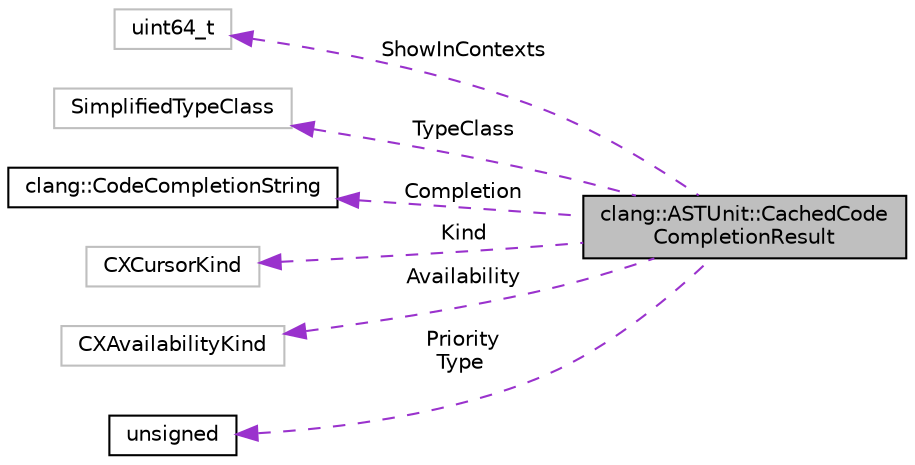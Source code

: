digraph "clang::ASTUnit::CachedCodeCompletionResult"
{
 // LATEX_PDF_SIZE
  bgcolor="transparent";
  edge [fontname="Helvetica",fontsize="10",labelfontname="Helvetica",labelfontsize="10"];
  node [fontname="Helvetica",fontsize="10",shape=record];
  rankdir="LR";
  Node1 [label="clang::ASTUnit::CachedCode\lCompletionResult",height=0.2,width=0.4,color="black", fillcolor="grey75", style="filled", fontcolor="black",tooltip="A cached code-completion result, which may be introduced in one of many different contexts."];
  Node2 -> Node1 [dir="back",color="darkorchid3",fontsize="10",style="dashed",label=" ShowInContexts" ,fontname="Helvetica"];
  Node2 [label="uint64_t",height=0.2,width=0.4,color="grey75",tooltip=" "];
  Node3 -> Node1 [dir="back",color="darkorchid3",fontsize="10",style="dashed",label=" TypeClass" ,fontname="Helvetica"];
  Node3 [label="SimplifiedTypeClass",height=0.2,width=0.4,color="grey75",tooltip=" "];
  Node4 -> Node1 [dir="back",color="darkorchid3",fontsize="10",style="dashed",label=" Completion" ,fontname="Helvetica"];
  Node4 [label="clang::CodeCompletionString",height=0.2,width=0.4,color="black",URL="$classclang_1_1CodeCompletionString.html",tooltip="A \"string\" used to describe how code completion can be performed for an entity."];
  Node5 -> Node1 [dir="back",color="darkorchid3",fontsize="10",style="dashed",label=" Kind" ,fontname="Helvetica"];
  Node5 [label="CXCursorKind",height=0.2,width=0.4,color="grey75",tooltip=" "];
  Node6 -> Node1 [dir="back",color="darkorchid3",fontsize="10",style="dashed",label=" Availability" ,fontname="Helvetica"];
  Node6 [label="CXAvailabilityKind",height=0.2,width=0.4,color="grey75",tooltip=" "];
  Node7 -> Node1 [dir="back",color="darkorchid3",fontsize="10",style="dashed",label=" Priority\nType" ,fontname="Helvetica"];
  Node7 [label="unsigned",height=0.2,width=0.4,color="black",URL="$classunsigned.html",tooltip=" "];
}
